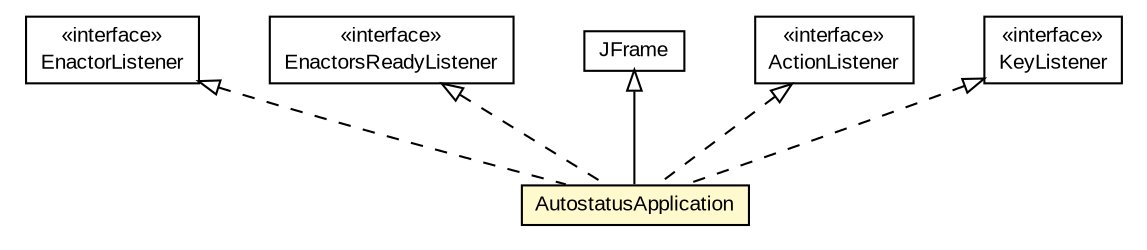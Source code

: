 #!/usr/local/bin/dot
#
# Class diagram 
# Generated by UMLGraph version 5.3 (http://www.umlgraph.org/)
#

digraph G {
	edge [fontname="arial",fontsize=10,labelfontname="arial",labelfontsize=10];
	node [fontname="arial",fontsize=10,shape=plaintext];
	nodesep=0.25;
	ranksep=0.5;
	// context.arch.enactor.EnactorListener
	c135441 [label=<<table title="context.arch.enactor.EnactorListener" border="0" cellborder="1" cellspacing="0" cellpadding="2" port="p" href="../../../enactor/EnactorListener.html">
		<tr><td><table border="0" cellspacing="0" cellpadding="1">
<tr><td align="center" balign="center"> &#171;interface&#187; </td></tr>
<tr><td align="center" balign="center"> EnactorListener </td></tr>
		</table></td></tr>
		</table>>, fontname="arial", fontcolor="black", fontsize=10.0];
	// context.apps.ContextModel.EnactorsReadyListener
	c135487 [label=<<table title="context.apps.ContextModel.EnactorsReadyListener" border="0" cellborder="1" cellspacing="0" cellpadding="2" port="p" href="../../../../apps/ContextModel.EnactorsReadyListener.html">
		<tr><td><table border="0" cellspacing="0" cellpadding="1">
<tr><td align="center" balign="center"> &#171;interface&#187; </td></tr>
<tr><td align="center" balign="center"> EnactorsReadyListener </td></tr>
		</table></td></tr>
		</table>>, fontname="arial", fontcolor="black", fontsize=10.0];
	// context.arch.intelligibility.apps.imautostatus.AutostatusApplication
	c135599 [label=<<table title="context.arch.intelligibility.apps.imautostatus.AutostatusApplication" border="0" cellborder="1" cellspacing="0" cellpadding="2" port="p" bgcolor="lemonChiffon" href="./AutostatusApplication.html">
		<tr><td><table border="0" cellspacing="0" cellpadding="1">
<tr><td align="center" balign="center"> AutostatusApplication </td></tr>
		</table></td></tr>
		</table>>, fontname="arial", fontcolor="black", fontsize=10.0];
	//context.arch.intelligibility.apps.imautostatus.AutostatusApplication extends javax.swing.JFrame
	c135680:p -> c135599:p [dir=back,arrowtail=empty];
	//context.arch.intelligibility.apps.imautostatus.AutostatusApplication implements context.apps.ContextModel.EnactorsReadyListener
	c135487:p -> c135599:p [dir=back,arrowtail=empty,style=dashed];
	//context.arch.intelligibility.apps.imautostatus.AutostatusApplication implements context.arch.enactor.EnactorListener
	c135441:p -> c135599:p [dir=back,arrowtail=empty,style=dashed];
	//context.arch.intelligibility.apps.imautostatus.AutostatusApplication implements java.awt.event.ActionListener
	c135681:p -> c135599:p [dir=back,arrowtail=empty,style=dashed];
	//context.arch.intelligibility.apps.imautostatus.AutostatusApplication implements java.awt.event.KeyListener
	c135682:p -> c135599:p [dir=back,arrowtail=empty,style=dashed];
	// javax.swing.JFrame
	c135680 [label=<<table title="javax.swing.JFrame" border="0" cellborder="1" cellspacing="0" cellpadding="2" port="p" href="http://java.sun.com/j2se/1.4.2/docs/api/javax/swing/JFrame.html">
		<tr><td><table border="0" cellspacing="0" cellpadding="1">
<tr><td align="center" balign="center"> JFrame </td></tr>
		</table></td></tr>
		</table>>, fontname="arial", fontcolor="black", fontsize=10.0];
	// java.awt.event.KeyListener
	c135682 [label=<<table title="java.awt.event.KeyListener" border="0" cellborder="1" cellspacing="0" cellpadding="2" port="p" href="http://java.sun.com/j2se/1.4.2/docs/api/java/awt/event/KeyListener.html">
		<tr><td><table border="0" cellspacing="0" cellpadding="1">
<tr><td align="center" balign="center"> &#171;interface&#187; </td></tr>
<tr><td align="center" balign="center"> KeyListener </td></tr>
		</table></td></tr>
		</table>>, fontname="arial", fontcolor="black", fontsize=10.0];
	// java.awt.event.ActionListener
	c135681 [label=<<table title="java.awt.event.ActionListener" border="0" cellborder="1" cellspacing="0" cellpadding="2" port="p" href="http://java.sun.com/j2se/1.4.2/docs/api/java/awt/event/ActionListener.html">
		<tr><td><table border="0" cellspacing="0" cellpadding="1">
<tr><td align="center" balign="center"> &#171;interface&#187; </td></tr>
<tr><td align="center" balign="center"> ActionListener </td></tr>
		</table></td></tr>
		</table>>, fontname="arial", fontcolor="black", fontsize=10.0];
}

